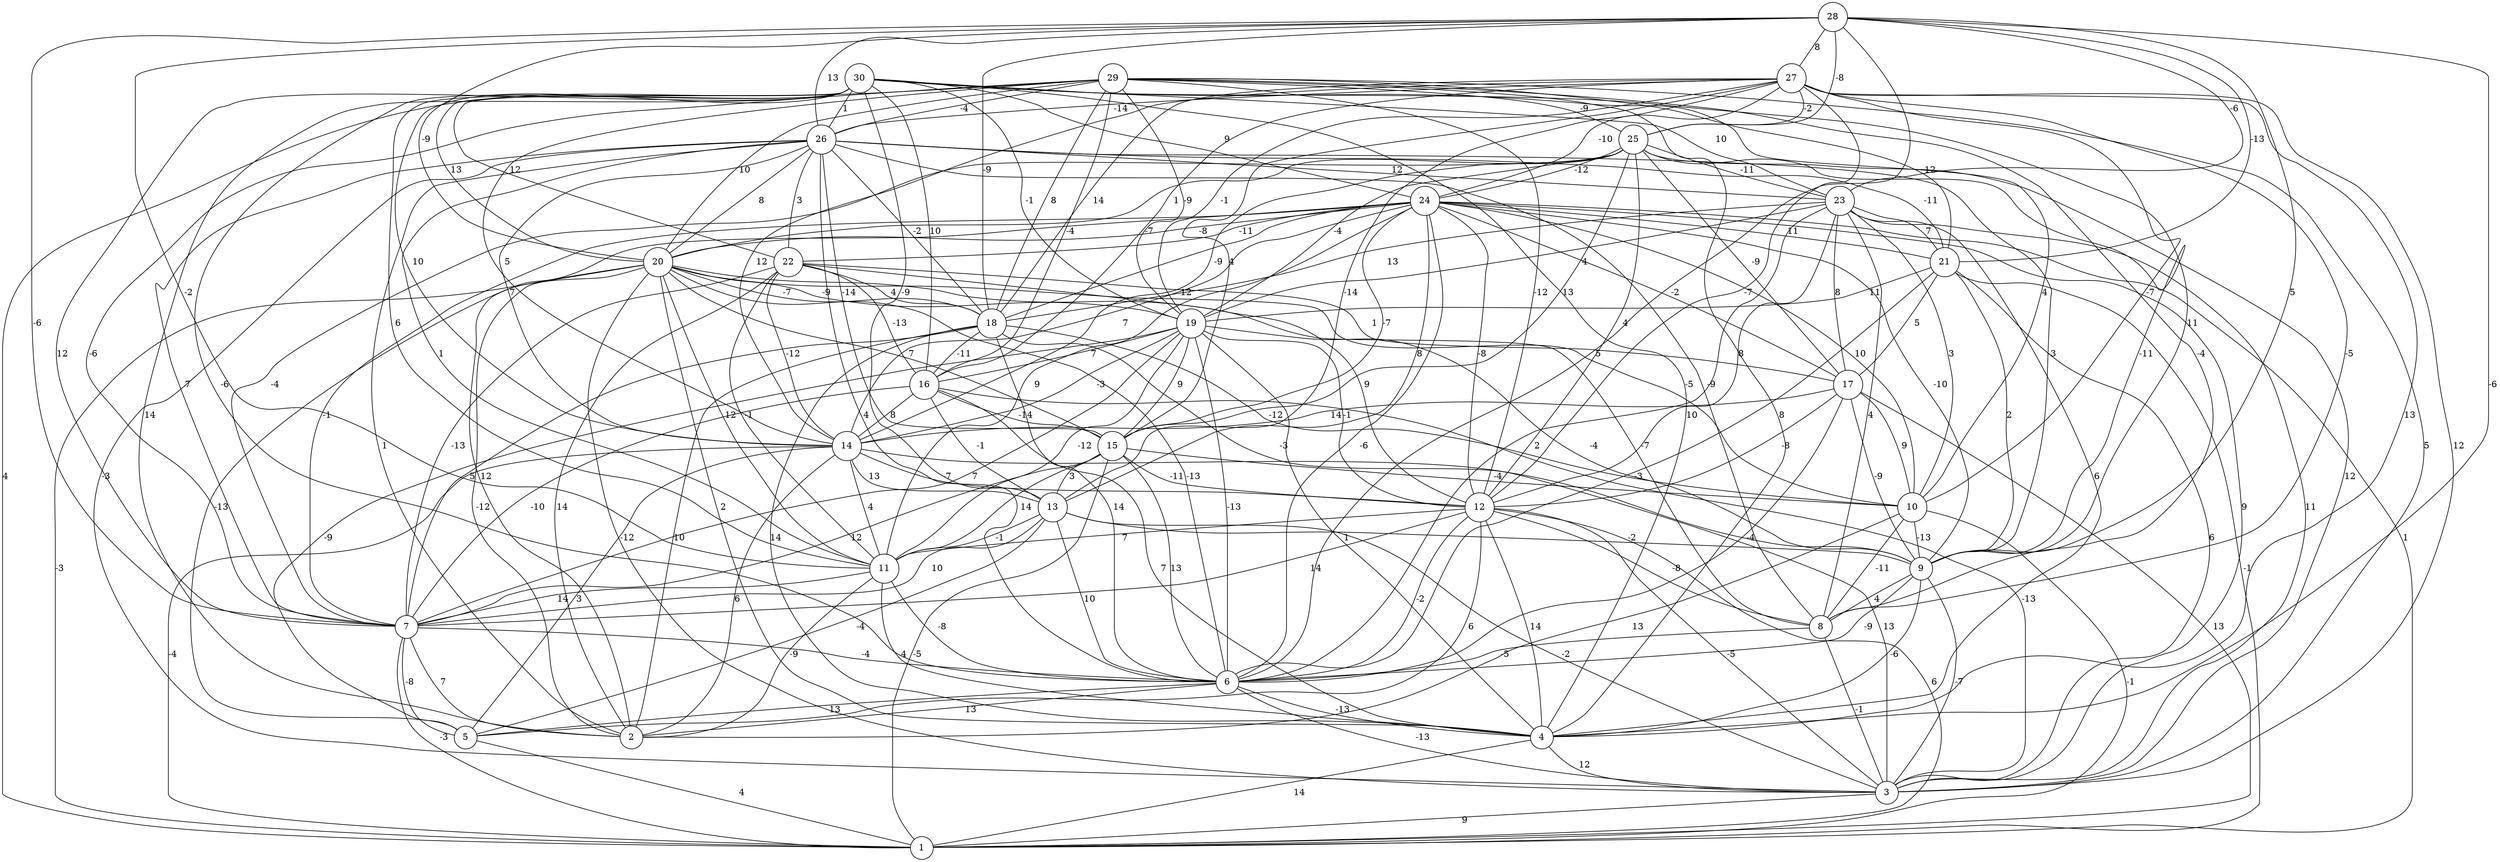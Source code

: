 graph { 
	 fontname="Helvetica,Arial,sans-serif" 
	 node [shape = circle]; 
	 30 -- 2 [label = "14"];
	 30 -- 4 [label = "10"];
	 30 -- 6 [label = "-6"];
	 30 -- 7 [label = "12"];
	 30 -- 9 [label = "11"];
	 30 -- 10 [label = "4"];
	 30 -- 11 [label = "6"];
	 30 -- 13 [label = "-9"];
	 30 -- 14 [label = "10"];
	 30 -- 16 [label = "10"];
	 30 -- 19 [label = "-1"];
	 30 -- 20 [label = "13"];
	 30 -- 22 [label = "12"];
	 30 -- 23 [label = "10"];
	 30 -- 24 [label = "9"];
	 30 -- 26 [label = "1"];
	 29 -- 1 [label = "4"];
	 29 -- 3 [label = "5"];
	 29 -- 4 [label = "8"];
	 29 -- 7 [label = "-6"];
	 29 -- 8 [label = "-4"];
	 29 -- 12 [label = "-12"];
	 29 -- 14 [label = "5"];
	 29 -- 16 [label = "-4"];
	 29 -- 18 [label = "8"];
	 29 -- 19 [label = "-9"];
	 29 -- 20 [label = "10"];
	 29 -- 21 [label = "12"];
	 29 -- 25 [label = "-9"];
	 29 -- 26 [label = "-4"];
	 28 -- 4 [label = "-6"];
	 28 -- 6 [label = "5"];
	 28 -- 7 [label = "-6"];
	 28 -- 9 [label = "5"];
	 28 -- 11 [label = "-2"];
	 28 -- 18 [label = "-9"];
	 28 -- 20 [label = "-9"];
	 28 -- 21 [label = "-13"];
	 28 -- 23 [label = "-6"];
	 28 -- 25 [label = "-8"];
	 28 -- 26 [label = "13"];
	 28 -- 27 [label = "8"];
	 27 -- 3 [label = "12"];
	 27 -- 4 [label = "13"];
	 27 -- 8 [label = "-5"];
	 27 -- 10 [label = "-7"];
	 27 -- 12 [label = "-7"];
	 27 -- 13 [label = "-14"];
	 27 -- 14 [label = "12"];
	 27 -- 15 [label = "4"];
	 27 -- 16 [label = "-7"];
	 27 -- 18 [label = "14"];
	 27 -- 19 [label = "-1"];
	 27 -- 24 [label = "-10"];
	 27 -- 25 [label = "-2"];
	 27 -- 26 [label = "-14"];
	 26 -- 2 [label = "1"];
	 26 -- 3 [label = "-3"];
	 26 -- 6 [label = "4"];
	 26 -- 7 [label = "7"];
	 26 -- 8 [label = "-9"];
	 26 -- 9 [label = "-3"];
	 26 -- 11 [label = "1"];
	 26 -- 14 [label = "7"];
	 26 -- 15 [label = "-14"];
	 26 -- 18 [label = "-2"];
	 26 -- 20 [label = "8"];
	 26 -- 21 [label = "-11"];
	 26 -- 22 [label = "3"];
	 26 -- 23 [label = "12"];
	 25 -- 3 [label = "12"];
	 25 -- 7 [label = "-4"];
	 25 -- 9 [label = "-11"];
	 25 -- 12 [label = "4"];
	 25 -- 14 [label = "12"];
	 25 -- 15 [label = "13"];
	 25 -- 17 [label = "-9"];
	 25 -- 19 [label = "-4"];
	 25 -- 20 [label = "1"];
	 25 -- 23 [label = "-11"];
	 25 -- 24 [label = "-12"];
	 24 -- 1 [label = "1"];
	 24 -- 2 [label = "12"];
	 24 -- 3 [label = "9"];
	 24 -- 6 [label = "-6"];
	 24 -- 7 [label = "-1"];
	 24 -- 9 [label = "-10"];
	 24 -- 10 [label = "10"];
	 24 -- 11 [label = "9"];
	 24 -- 12 [label = "-8"];
	 24 -- 13 [label = "8"];
	 24 -- 14 [label = "7"];
	 24 -- 15 [label = "-7"];
	 24 -- 17 [label = "-2"];
	 24 -- 18 [label = "-9"];
	 24 -- 20 [label = "-8"];
	 24 -- 21 [label = "11"];
	 24 -- 22 [label = "-11"];
	 23 -- 3 [label = "11"];
	 23 -- 4 [label = "6"];
	 23 -- 6 [label = "2"];
	 23 -- 8 [label = "4"];
	 23 -- 10 [label = "3"];
	 23 -- 12 [label = "8"];
	 23 -- 17 [label = "8"];
	 23 -- 18 [label = "13"];
	 23 -- 19 [label = "4"];
	 23 -- 21 [label = "7"];
	 22 -- 2 [label = "14"];
	 22 -- 7 [label = "-13"];
	 22 -- 11 [label = "-1"];
	 22 -- 12 [label = "9"];
	 22 -- 14 [label = "-12"];
	 22 -- 16 [label = "-13"];
	 22 -- 17 [label = "1"];
	 22 -- 18 [label = "4"];
	 21 -- 1 [label = "-1"];
	 21 -- 3 [label = "6"];
	 21 -- 6 [label = "-3"];
	 21 -- 9 [label = "2"];
	 21 -- 17 [label = "5"];
	 21 -- 19 [label = "11"];
	 20 -- 1 [label = "-3"];
	 20 -- 2 [label = "-12"];
	 20 -- 3 [label = "-12"];
	 20 -- 4 [label = "2"];
	 20 -- 5 [label = "-13"];
	 20 -- 6 [label = "-13"];
	 20 -- 8 [label = "-7"];
	 20 -- 10 [label = "-5"];
	 20 -- 11 [label = "12"];
	 20 -- 15 [label = "7"];
	 20 -- 18 [label = "-7"];
	 20 -- 19 [label = "-9"];
	 19 -- 4 [label = "1"];
	 19 -- 5 [label = "-9"];
	 19 -- 6 [label = "-13"];
	 19 -- 7 [label = "7"];
	 19 -- 9 [label = "-4"];
	 19 -- 11 [label = "-12"];
	 19 -- 12 [label = "-1"];
	 19 -- 14 [label = "-3"];
	 19 -- 15 [label = "9"];
	 19 -- 16 [label = "7"];
	 18 -- 2 [label = "10"];
	 18 -- 4 [label = "14"];
	 18 -- 6 [label = "14"];
	 18 -- 7 [label = "5"];
	 18 -- 9 [label = "-3"];
	 18 -- 10 [label = "-12"];
	 18 -- 16 [label = "-11"];
	 17 -- 1 [label = "13"];
	 17 -- 6 [label = "-4"];
	 17 -- 9 [label = "-9"];
	 17 -- 10 [label = "9"];
	 17 -- 12 [label = "-8"];
	 17 -- 14 [label = "14"];
	 16 -- 3 [label = "-13"];
	 16 -- 4 [label = "7"];
	 16 -- 7 [label = "-10"];
	 16 -- 13 [label = "-1"];
	 16 -- 14 [label = "8"];
	 16 -- 15 [label = "-14"];
	 15 -- 1 [label = "-5"];
	 15 -- 6 [label = "13"];
	 15 -- 7 [label = "12"];
	 15 -- 10 [label = "-4"];
	 15 -- 11 [label = "14"];
	 15 -- 12 [label = "-11"];
	 15 -- 13 [label = "3"];
	 14 -- 1 [label = "-4"];
	 14 -- 2 [label = "6"];
	 14 -- 3 [label = "13"];
	 14 -- 5 [label = "3"];
	 14 -- 11 [label = "4"];
	 14 -- 12 [label = "-7"];
	 14 -- 13 [label = "13"];
	 13 -- 3 [label = "-2"];
	 13 -- 5 [label = "-4"];
	 13 -- 6 [label = "10"];
	 13 -- 7 [label = "10"];
	 13 -- 9 [label = "-2"];
	 13 -- 11 [label = "-1"];
	 12 -- 1 [label = "6"];
	 12 -- 3 [label = "-5"];
	 12 -- 4 [label = "14"];
	 12 -- 5 [label = "6"];
	 12 -- 6 [label = "-2"];
	 12 -- 7 [label = "14"];
	 12 -- 8 [label = "-8"];
	 12 -- 11 [label = "7"];
	 11 -- 2 [label = "-9"];
	 11 -- 4 [label = "4"];
	 11 -- 6 [label = "-8"];
	 11 -- 7 [label = "14"];
	 10 -- 1 [label = "-1"];
	 10 -- 2 [label = "13"];
	 10 -- 8 [label = "-11"];
	 10 -- 9 [label = "-13"];
	 9 -- 3 [label = "-7"];
	 9 -- 4 [label = "-6"];
	 9 -- 6 [label = "-9"];
	 9 -- 8 [label = "4"];
	 8 -- 3 [label = "-1"];
	 8 -- 6 [label = "-5"];
	 7 -- 1 [label = "-3"];
	 7 -- 2 [label = "7"];
	 7 -- 5 [label = "-8"];
	 7 -- 6 [label = "-4"];
	 6 -- 2 [label = "13"];
	 6 -- 3 [label = "-13"];
	 6 -- 4 [label = "-13"];
	 6 -- 5 [label = "13"];
	 5 -- 1 [label = "4"];
	 4 -- 1 [label = "14"];
	 4 -- 3 [label = "12"];
	 3 -- 1 [label = "9"];
	 1;
	 2;
	 3;
	 4;
	 5;
	 6;
	 7;
	 8;
	 9;
	 10;
	 11;
	 12;
	 13;
	 14;
	 15;
	 16;
	 17;
	 18;
	 19;
	 20;
	 21;
	 22;
	 23;
	 24;
	 25;
	 26;
	 27;
	 28;
	 29;
	 30;
}
